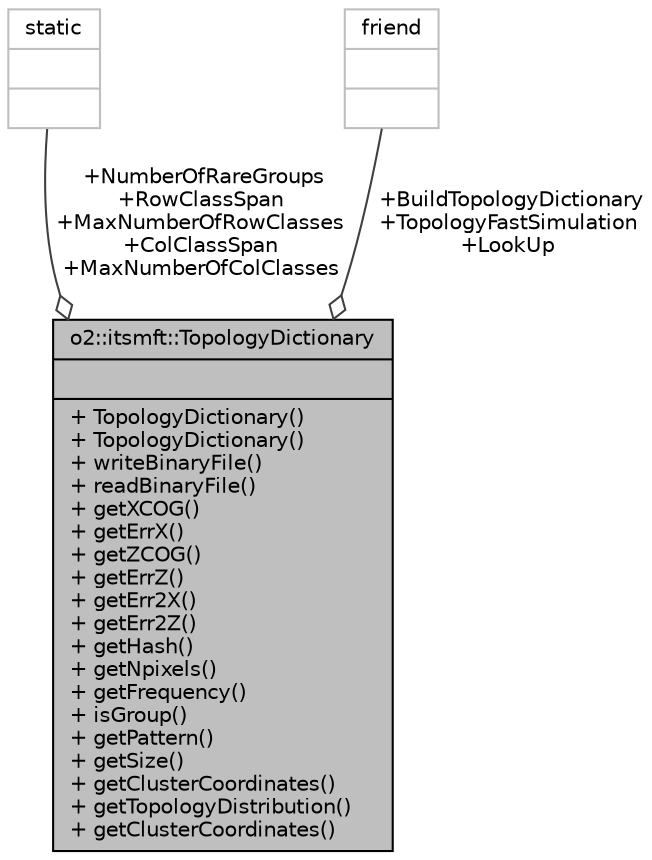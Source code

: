 digraph "o2::itsmft::TopologyDictionary"
{
 // INTERACTIVE_SVG=YES
  bgcolor="transparent";
  edge [fontname="Helvetica",fontsize="10",labelfontname="Helvetica",labelfontsize="10"];
  node [fontname="Helvetica",fontsize="10",shape=record];
  Node1 [label="{o2::itsmft::TopologyDictionary\n||+ TopologyDictionary()\l+ TopologyDictionary()\l+ writeBinaryFile()\l+ readBinaryFile()\l+ getXCOG()\l+ getErrX()\l+ getZCOG()\l+ getErrZ()\l+ getErr2X()\l+ getErr2Z()\l+ getHash()\l+ getNpixels()\l+ getFrequency()\l+ isGroup()\l+ getPattern()\l+ getSize()\l+ getClusterCoordinates()\l+ getTopologyDistribution()\l+ getClusterCoordinates()\l}",height=0.2,width=0.4,color="black", fillcolor="grey75", style="filled", fontcolor="black"];
  Node2 -> Node1 [color="grey25",fontsize="10",style="solid",label=" +NumberOfRareGroups\n+RowClassSpan\n+MaxNumberOfRowClasses\n+ColClassSpan\n+MaxNumberOfColClasses" ,arrowhead="odiamond",fontname="Helvetica"];
  Node2 [label="{static\n||}",height=0.2,width=0.4,color="grey75"];
  Node3 -> Node1 [color="grey25",fontsize="10",style="solid",label=" +BuildTopologyDictionary\n+TopologyFastSimulation\n+LookUp" ,arrowhead="odiamond",fontname="Helvetica"];
  Node3 [label="{friend\n||}",height=0.2,width=0.4,color="grey75"];
}
